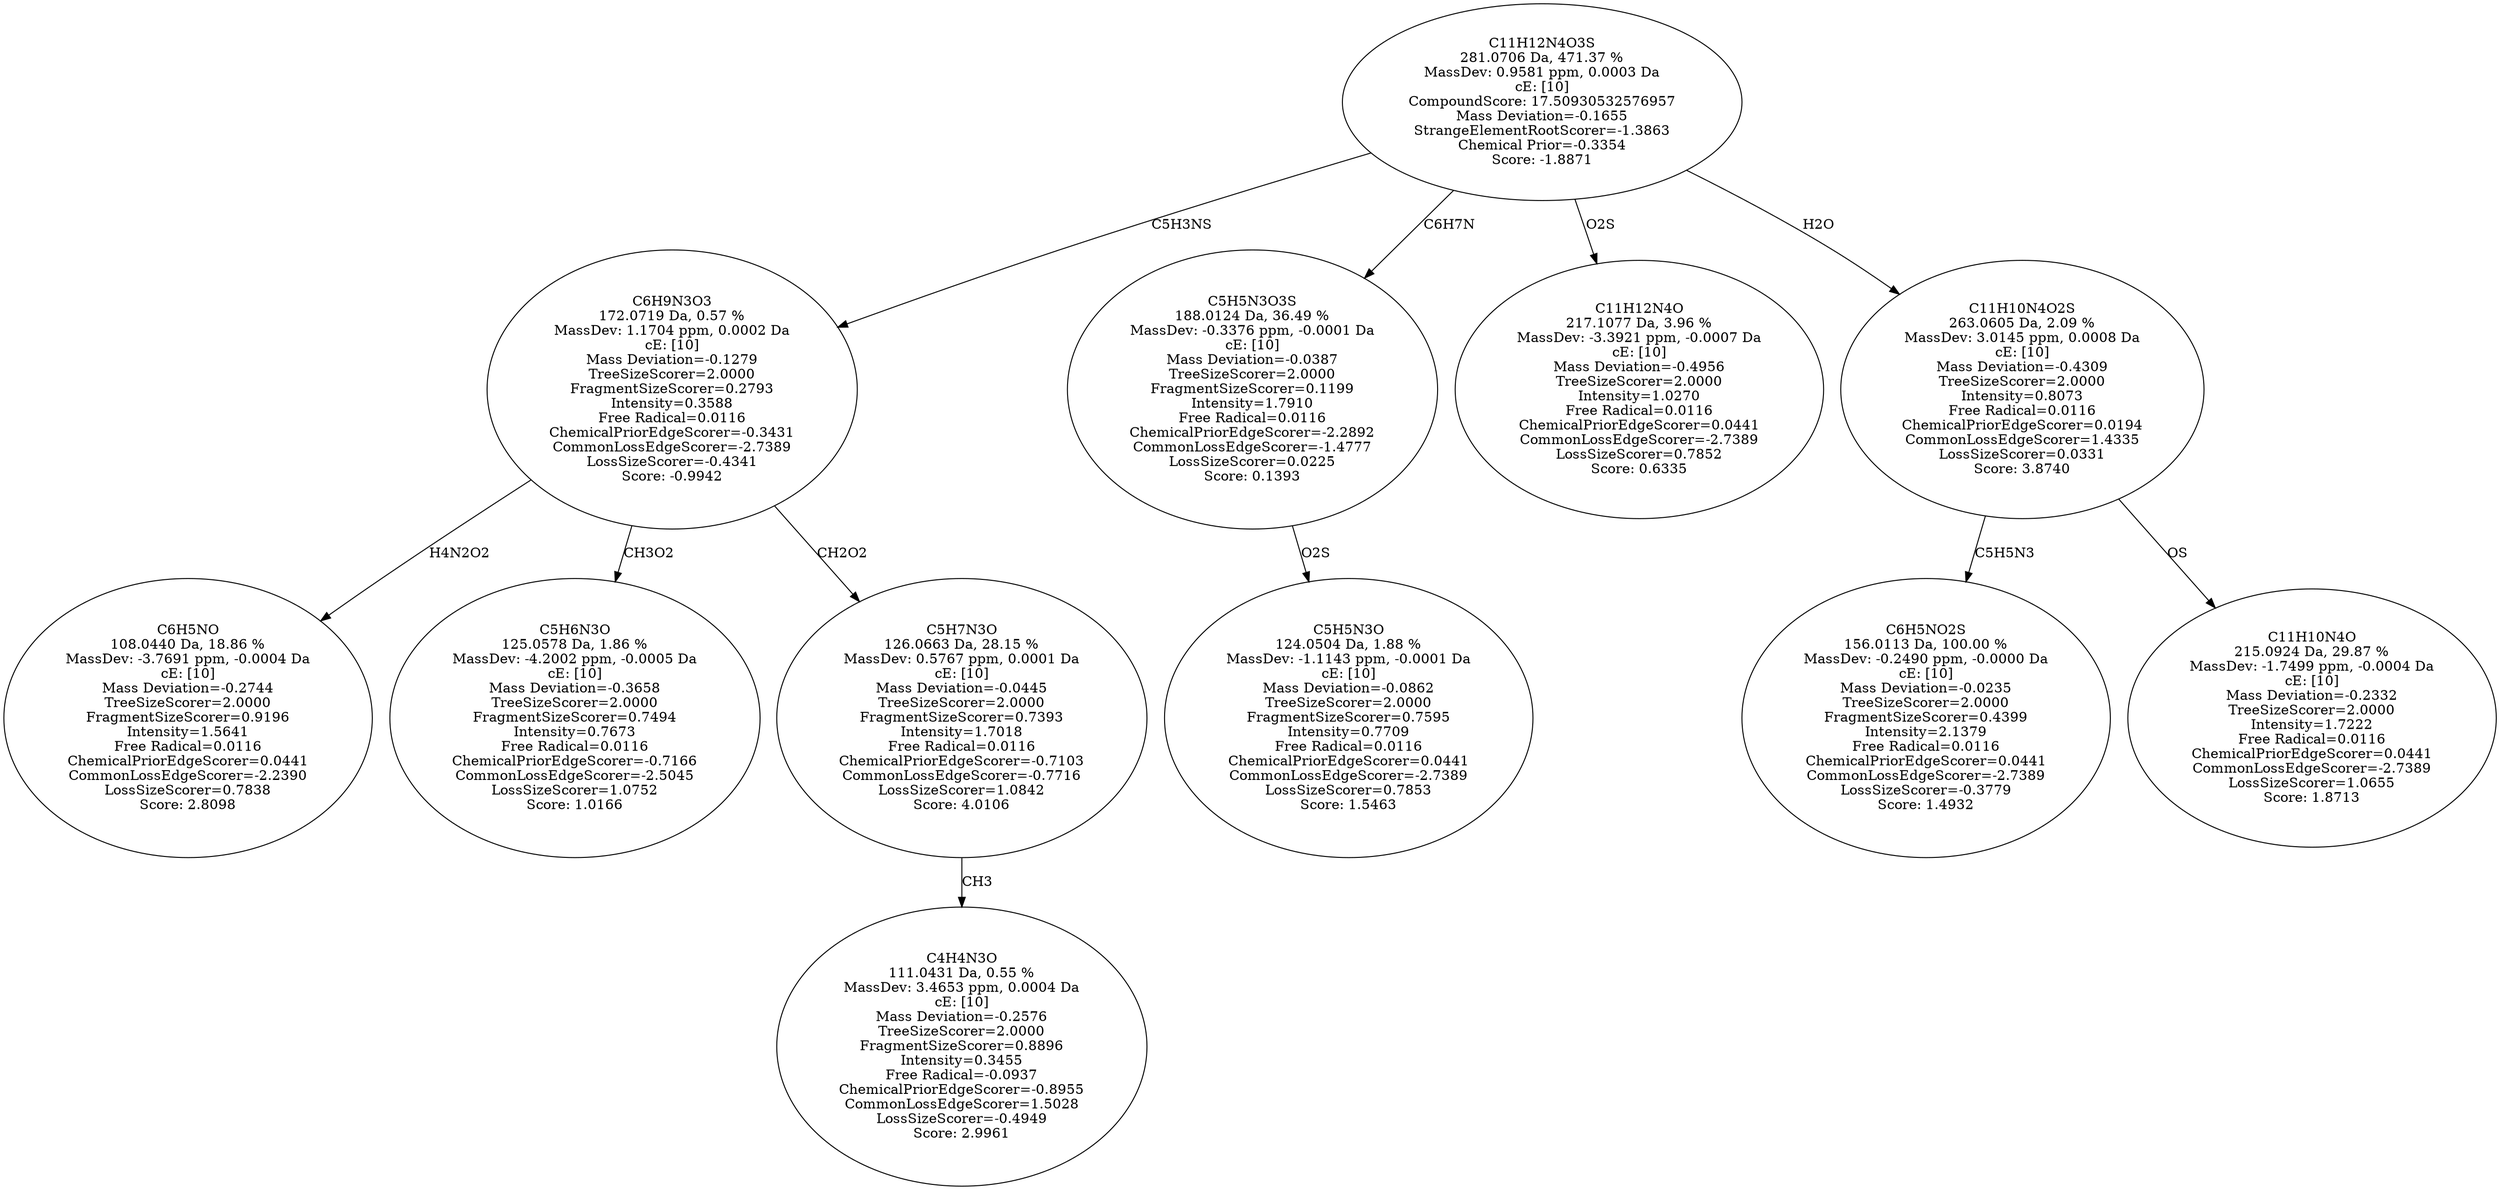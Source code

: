 strict digraph {
v1 [label="C6H5NO\n108.0440 Da, 18.86 %\nMassDev: -3.7691 ppm, -0.0004 Da\ncE: [10]\nMass Deviation=-0.2744\nTreeSizeScorer=2.0000\nFragmentSizeScorer=0.9196\nIntensity=1.5641\nFree Radical=0.0116\nChemicalPriorEdgeScorer=0.0441\nCommonLossEdgeScorer=-2.2390\nLossSizeScorer=0.7838\nScore: 2.8098"];
v2 [label="C5H6N3O\n125.0578 Da, 1.86 %\nMassDev: -4.2002 ppm, -0.0005 Da\ncE: [10]\nMass Deviation=-0.3658\nTreeSizeScorer=2.0000\nFragmentSizeScorer=0.7494\nIntensity=0.7673\nFree Radical=0.0116\nChemicalPriorEdgeScorer=-0.7166\nCommonLossEdgeScorer=-2.5045\nLossSizeScorer=1.0752\nScore: 1.0166"];
v3 [label="C4H4N3O\n111.0431 Da, 0.55 %\nMassDev: 3.4653 ppm, 0.0004 Da\ncE: [10]\nMass Deviation=-0.2576\nTreeSizeScorer=2.0000\nFragmentSizeScorer=0.8896\nIntensity=0.3455\nFree Radical=-0.0937\nChemicalPriorEdgeScorer=-0.8955\nCommonLossEdgeScorer=1.5028\nLossSizeScorer=-0.4949\nScore: 2.9961"];
v4 [label="C5H7N3O\n126.0663 Da, 28.15 %\nMassDev: 0.5767 ppm, 0.0001 Da\ncE: [10]\nMass Deviation=-0.0445\nTreeSizeScorer=2.0000\nFragmentSizeScorer=0.7393\nIntensity=1.7018\nFree Radical=0.0116\nChemicalPriorEdgeScorer=-0.7103\nCommonLossEdgeScorer=-0.7716\nLossSizeScorer=1.0842\nScore: 4.0106"];
v5 [label="C6H9N3O3\n172.0719 Da, 0.57 %\nMassDev: 1.1704 ppm, 0.0002 Da\ncE: [10]\nMass Deviation=-0.1279\nTreeSizeScorer=2.0000\nFragmentSizeScorer=0.2793\nIntensity=0.3588\nFree Radical=0.0116\nChemicalPriorEdgeScorer=-0.3431\nCommonLossEdgeScorer=-2.7389\nLossSizeScorer=-0.4341\nScore: -0.9942"];
v6 [label="C5H5N3O\n124.0504 Da, 1.88 %\nMassDev: -1.1143 ppm, -0.0001 Da\ncE: [10]\nMass Deviation=-0.0862\nTreeSizeScorer=2.0000\nFragmentSizeScorer=0.7595\nIntensity=0.7709\nFree Radical=0.0116\nChemicalPriorEdgeScorer=0.0441\nCommonLossEdgeScorer=-2.7389\nLossSizeScorer=0.7853\nScore: 1.5463"];
v7 [label="C5H5N3O3S\n188.0124 Da, 36.49 %\nMassDev: -0.3376 ppm, -0.0001 Da\ncE: [10]\nMass Deviation=-0.0387\nTreeSizeScorer=2.0000\nFragmentSizeScorer=0.1199\nIntensity=1.7910\nFree Radical=0.0116\nChemicalPriorEdgeScorer=-2.2892\nCommonLossEdgeScorer=-1.4777\nLossSizeScorer=0.0225\nScore: 0.1393"];
v8 [label="C11H12N4O\n217.1077 Da, 3.96 %\nMassDev: -3.3921 ppm, -0.0007 Da\ncE: [10]\nMass Deviation=-0.4956\nTreeSizeScorer=2.0000\nIntensity=1.0270\nFree Radical=0.0116\nChemicalPriorEdgeScorer=0.0441\nCommonLossEdgeScorer=-2.7389\nLossSizeScorer=0.7852\nScore: 0.6335"];
v9 [label="C6H5NO2S\n156.0113 Da, 100.00 %\nMassDev: -0.2490 ppm, -0.0000 Da\ncE: [10]\nMass Deviation=-0.0235\nTreeSizeScorer=2.0000\nFragmentSizeScorer=0.4399\nIntensity=2.1379\nFree Radical=0.0116\nChemicalPriorEdgeScorer=0.0441\nCommonLossEdgeScorer=-2.7389\nLossSizeScorer=-0.3779\nScore: 1.4932"];
v10 [label="C11H10N4O\n215.0924 Da, 29.87 %\nMassDev: -1.7499 ppm, -0.0004 Da\ncE: [10]\nMass Deviation=-0.2332\nTreeSizeScorer=2.0000\nIntensity=1.7222\nFree Radical=0.0116\nChemicalPriorEdgeScorer=0.0441\nCommonLossEdgeScorer=-2.7389\nLossSizeScorer=1.0655\nScore: 1.8713"];
v11 [label="C11H10N4O2S\n263.0605 Da, 2.09 %\nMassDev: 3.0145 ppm, 0.0008 Da\ncE: [10]\nMass Deviation=-0.4309\nTreeSizeScorer=2.0000\nIntensity=0.8073\nFree Radical=0.0116\nChemicalPriorEdgeScorer=0.0194\nCommonLossEdgeScorer=1.4335\nLossSizeScorer=0.0331\nScore: 3.8740"];
v12 [label="C11H12N4O3S\n281.0706 Da, 471.37 %\nMassDev: 0.9581 ppm, 0.0003 Da\ncE: [10]\nCompoundScore: 17.50930532576957\nMass Deviation=-0.1655\nStrangeElementRootScorer=-1.3863\nChemical Prior=-0.3354\nScore: -1.8871"];
v5 -> v1 [label="H4N2O2"];
v5 -> v2 [label="CH3O2"];
v4 -> v3 [label="CH3"];
v5 -> v4 [label="CH2O2"];
v12 -> v5 [label="C5H3NS"];
v7 -> v6 [label="O2S"];
v12 -> v7 [label="C6H7N"];
v12 -> v8 [label="O2S"];
v11 -> v9 [label="C5H5N3"];
v11 -> v10 [label="OS"];
v12 -> v11 [label="H2O"];
}